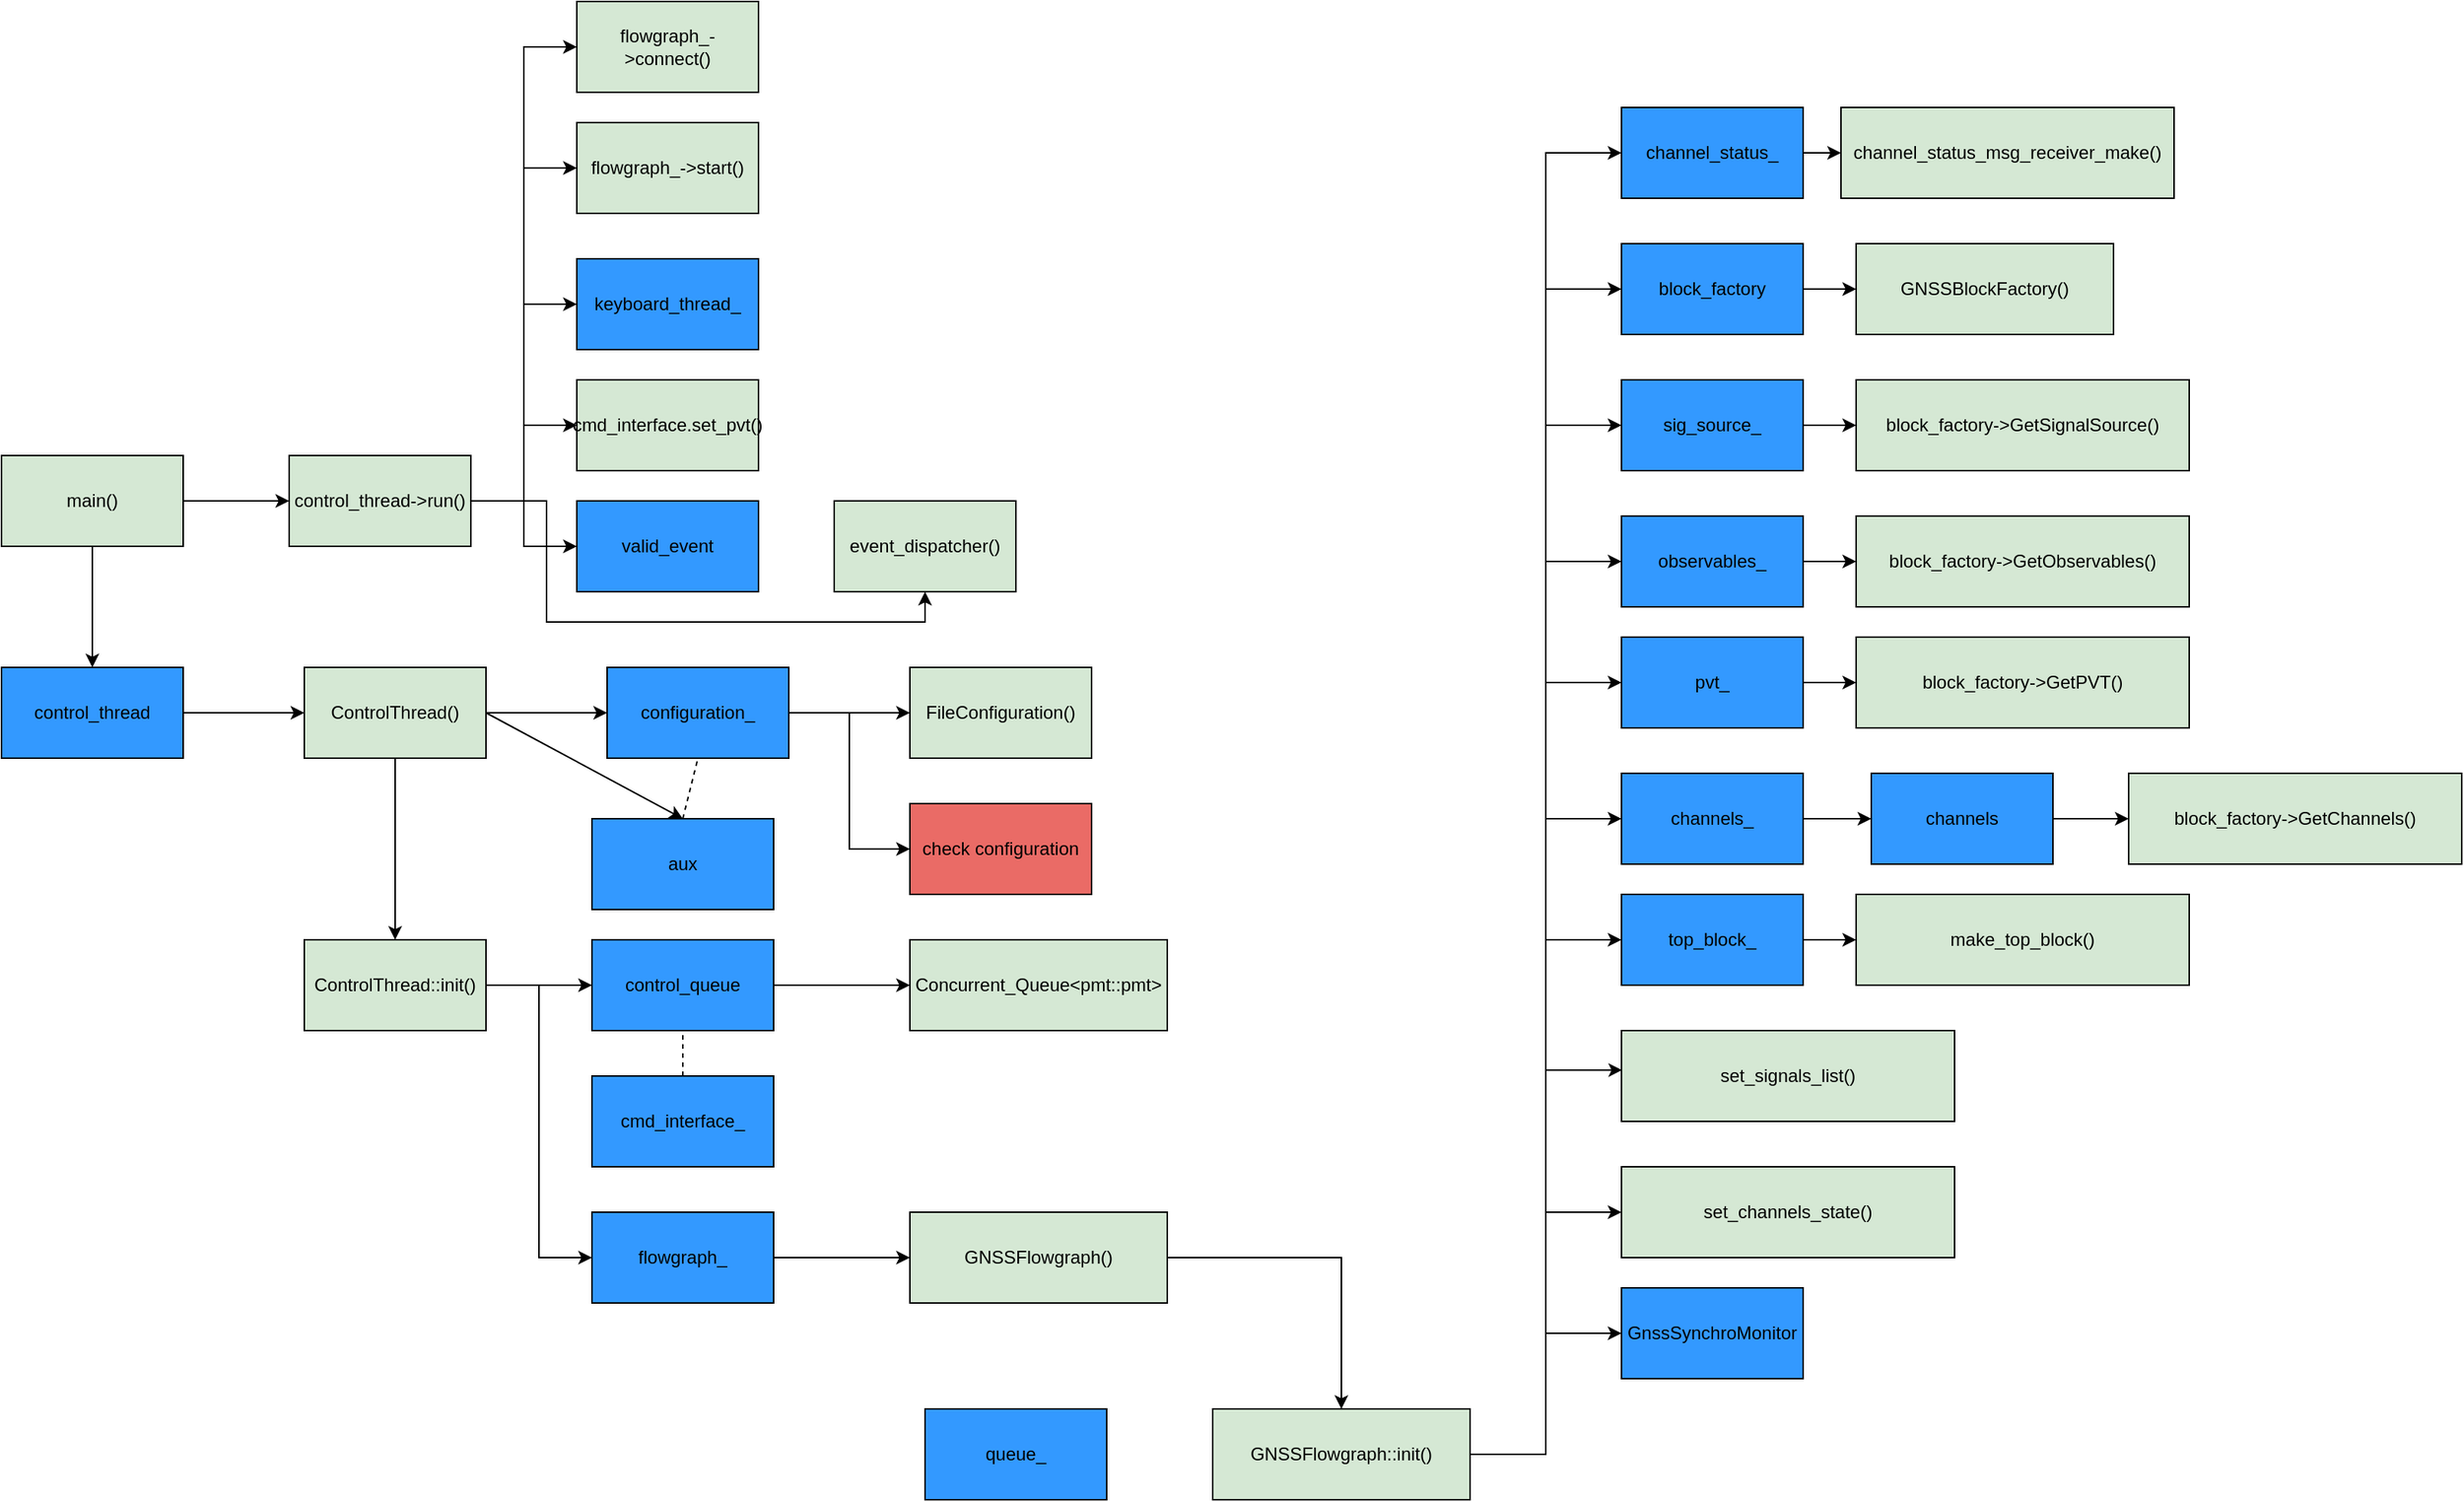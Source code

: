 <mxfile version="20.5.3" type="github">
  <diagram id="GeOgjJa3R1q8z_N-JKQI" name="Page-1">
    <mxGraphModel dx="533" dy="1734" grid="1" gridSize="10" guides="1" tooltips="1" connect="1" arrows="1" fold="1" page="1" pageScale="1" pageWidth="850" pageHeight="1100" math="0" shadow="0">
      <root>
        <mxCell id="0" />
        <mxCell id="1" parent="0" />
        <mxCell id="A1KQ_HArBz8SDr3EdsJI-3" value="" style="edgeStyle=orthogonalEdgeStyle;rounded=0;orthogonalLoop=1;jettySize=auto;html=1;" parent="1" source="A1KQ_HArBz8SDr3EdsJI-1" target="A1KQ_HArBz8SDr3EdsJI-2" edge="1">
          <mxGeometry relative="1" as="geometry" />
        </mxCell>
        <mxCell id="A1KQ_HArBz8SDr3EdsJI-34" style="edgeStyle=orthogonalEdgeStyle;rounded=0;orthogonalLoop=1;jettySize=auto;html=1;exitX=1;exitY=0.5;exitDx=0;exitDy=0;entryX=0;entryY=0.5;entryDx=0;entryDy=0;fontColor=#3399FF;" parent="1" source="A1KQ_HArBz8SDr3EdsJI-1" target="A1KQ_HArBz8SDr3EdsJI-33" edge="1">
          <mxGeometry relative="1" as="geometry" />
        </mxCell>
        <mxCell id="A1KQ_HArBz8SDr3EdsJI-1" value="main()" style="rounded=0;whiteSpace=wrap;html=1;fillColor=#D5E8D4;" parent="1" vertex="1">
          <mxGeometry x="270" y="240" width="120" height="60" as="geometry" />
        </mxCell>
        <mxCell id="A1KQ_HArBz8SDr3EdsJI-5" value="" style="edgeStyle=orthogonalEdgeStyle;rounded=0;orthogonalLoop=1;jettySize=auto;html=1;" parent="1" source="A1KQ_HArBz8SDr3EdsJI-2" target="A1KQ_HArBz8SDr3EdsJI-4" edge="1">
          <mxGeometry relative="1" as="geometry" />
        </mxCell>
        <mxCell id="A1KQ_HArBz8SDr3EdsJI-2" value="control_thread" style="whiteSpace=wrap;html=1;rounded=0;fillColor=#3399FF;" parent="1" vertex="1">
          <mxGeometry x="270" y="380" width="120" height="60" as="geometry" />
        </mxCell>
        <mxCell id="A1KQ_HArBz8SDr3EdsJI-7" value="" style="edgeStyle=orthogonalEdgeStyle;rounded=0;orthogonalLoop=1;jettySize=auto;html=1;" parent="1" source="A1KQ_HArBz8SDr3EdsJI-4" target="A1KQ_HArBz8SDr3EdsJI-6" edge="1">
          <mxGeometry relative="1" as="geometry" />
        </mxCell>
        <mxCell id="A1KQ_HArBz8SDr3EdsJI-21" style="edgeStyle=orthogonalEdgeStyle;rounded=0;orthogonalLoop=1;jettySize=auto;html=1;exitX=0.5;exitY=1;exitDx=0;exitDy=0;entryX=0.5;entryY=0;entryDx=0;entryDy=0;" parent="1" source="A1KQ_HArBz8SDr3EdsJI-4" target="A1KQ_HArBz8SDr3EdsJI-20" edge="1">
          <mxGeometry relative="1" as="geometry" />
        </mxCell>
        <mxCell id="A1KQ_HArBz8SDr3EdsJI-4" value="ControlThread()" style="whiteSpace=wrap;html=1;rounded=0;fillColor=#D5E8D4;" parent="1" vertex="1">
          <mxGeometry x="470" y="380" width="120" height="60" as="geometry" />
        </mxCell>
        <mxCell id="A1KQ_HArBz8SDr3EdsJI-9" value="" style="edgeStyle=orthogonalEdgeStyle;rounded=0;orthogonalLoop=1;jettySize=auto;html=1;" parent="1" source="A1KQ_HArBz8SDr3EdsJI-6" target="A1KQ_HArBz8SDr3EdsJI-8" edge="1">
          <mxGeometry relative="1" as="geometry" />
        </mxCell>
        <mxCell id="A1KQ_HArBz8SDr3EdsJI-19" style="edgeStyle=orthogonalEdgeStyle;rounded=0;orthogonalLoop=1;jettySize=auto;html=1;entryX=0;entryY=0.5;entryDx=0;entryDy=0;" parent="1" source="A1KQ_HArBz8SDr3EdsJI-6" target="A1KQ_HArBz8SDr3EdsJI-18" edge="1">
          <mxGeometry relative="1" as="geometry" />
        </mxCell>
        <mxCell id="A1KQ_HArBz8SDr3EdsJI-6" value="configuration_" style="whiteSpace=wrap;html=1;rounded=0;strokeColor=#000000;fillColor=#3399FF;" parent="1" vertex="1">
          <mxGeometry x="670" y="380" width="120" height="60" as="geometry" />
        </mxCell>
        <mxCell id="A1KQ_HArBz8SDr3EdsJI-8" value="FileConfiguration()" style="whiteSpace=wrap;html=1;rounded=0;fillColor=#D5E8D4;" parent="1" vertex="1">
          <mxGeometry x="870" y="380" width="120" height="60" as="geometry" />
        </mxCell>
        <mxCell id="A1KQ_HArBz8SDr3EdsJI-10" value="aux" style="whiteSpace=wrap;html=1;rounded=0;fillColor=#3399FF;" parent="1" vertex="1">
          <mxGeometry x="660" y="480" width="120" height="60" as="geometry" />
        </mxCell>
        <mxCell id="A1KQ_HArBz8SDr3EdsJI-14" value="" style="endArrow=classic;html=1;rounded=0;exitX=1;exitY=0.5;exitDx=0;exitDy=0;entryX=0.5;entryY=0;entryDx=0;entryDy=0;" parent="1" source="A1KQ_HArBz8SDr3EdsJI-4" target="A1KQ_HArBz8SDr3EdsJI-10" edge="1">
          <mxGeometry width="50" height="50" relative="1" as="geometry">
            <mxPoint x="670" y="470" as="sourcePoint" />
            <mxPoint x="720" y="420" as="targetPoint" />
          </mxGeometry>
        </mxCell>
        <mxCell id="A1KQ_HArBz8SDr3EdsJI-17" value="" style="endArrow=none;dashed=1;html=1;rounded=0;entryX=0.5;entryY=1;entryDx=0;entryDy=0;exitX=0.5;exitY=0;exitDx=0;exitDy=0;" parent="1" source="A1KQ_HArBz8SDr3EdsJI-10" target="A1KQ_HArBz8SDr3EdsJI-6" edge="1">
          <mxGeometry width="50" height="50" relative="1" as="geometry">
            <mxPoint x="670" y="470" as="sourcePoint" />
            <mxPoint x="720" y="420" as="targetPoint" />
          </mxGeometry>
        </mxCell>
        <mxCell id="A1KQ_HArBz8SDr3EdsJI-18" value="check configuration" style="whiteSpace=wrap;html=1;rounded=0;fillColor=#EA6B66;" parent="1" vertex="1">
          <mxGeometry x="870" y="470" width="120" height="60" as="geometry" />
        </mxCell>
        <mxCell id="A1KQ_HArBz8SDr3EdsJI-30" style="edgeStyle=orthogonalEdgeStyle;rounded=0;orthogonalLoop=1;jettySize=auto;html=1;entryX=0;entryY=0.5;entryDx=0;entryDy=0;fontColor=#3399FF;" parent="1" source="A1KQ_HArBz8SDr3EdsJI-20" target="A1KQ_HArBz8SDr3EdsJI-29" edge="1">
          <mxGeometry relative="1" as="geometry" />
        </mxCell>
        <mxCell id="A1KQ_HArBz8SDr3EdsJI-20" value="ControlThread::init()" style="whiteSpace=wrap;html=1;rounded=0;fillColor=#D5E8D4;" parent="1" vertex="1">
          <mxGeometry x="470" y="560" width="120" height="60" as="geometry" />
        </mxCell>
        <mxCell id="A1KQ_HArBz8SDr3EdsJI-25" style="edgeStyle=orthogonalEdgeStyle;rounded=0;orthogonalLoop=1;jettySize=auto;html=1;exitX=1;exitY=0.5;exitDx=0;exitDy=0;entryX=0;entryY=0.5;entryDx=0;entryDy=0;fontColor=#3399FF;" parent="1" source="A1KQ_HArBz8SDr3EdsJI-22" target="A1KQ_HArBz8SDr3EdsJI-24" edge="1">
          <mxGeometry relative="1" as="geometry" />
        </mxCell>
        <mxCell id="A1KQ_HArBz8SDr3EdsJI-22" value="control_queue" style="whiteSpace=wrap;html=1;rounded=0;strokeColor=#000000;fillColor=#3399FF;" parent="1" vertex="1">
          <mxGeometry x="660" y="560" width="120" height="60" as="geometry" />
        </mxCell>
        <mxCell id="A1KQ_HArBz8SDr3EdsJI-23" value="" style="endArrow=classic;html=1;rounded=0;exitX=1;exitY=0.5;exitDx=0;exitDy=0;entryX=0;entryY=0.5;entryDx=0;entryDy=0;" parent="1" source="A1KQ_HArBz8SDr3EdsJI-20" target="A1KQ_HArBz8SDr3EdsJI-22" edge="1">
          <mxGeometry width="50" height="50" relative="1" as="geometry">
            <mxPoint x="630" y="560" as="sourcePoint" />
            <mxPoint x="680" y="510" as="targetPoint" />
          </mxGeometry>
        </mxCell>
        <mxCell id="A1KQ_HArBz8SDr3EdsJI-24" value="Concurrent_Queue&amp;lt;pmt::pmt&amp;gt;" style="whiteSpace=wrap;html=1;rounded=0;fillColor=#D5E8D4;" parent="1" vertex="1">
          <mxGeometry x="870" y="560" width="170" height="60" as="geometry" />
        </mxCell>
        <mxCell id="A1KQ_HArBz8SDr3EdsJI-27" value="cmd_interface_" style="whiteSpace=wrap;html=1;rounded=0;strokeColor=#000000;fillColor=#3399FF;" parent="1" vertex="1">
          <mxGeometry x="660" y="650" width="120" height="60" as="geometry" />
        </mxCell>
        <mxCell id="A1KQ_HArBz8SDr3EdsJI-28" value="" style="endArrow=none;dashed=1;html=1;rounded=0;fontColor=#3399FF;entryX=0.5;entryY=1;entryDx=0;entryDy=0;exitX=0.5;exitY=0;exitDx=0;exitDy=0;" parent="1" source="A1KQ_HArBz8SDr3EdsJI-27" target="A1KQ_HArBz8SDr3EdsJI-22" edge="1">
          <mxGeometry width="50" height="50" relative="1" as="geometry">
            <mxPoint x="670" y="560" as="sourcePoint" />
            <mxPoint x="720" y="510" as="targetPoint" />
          </mxGeometry>
        </mxCell>
        <mxCell id="A1KQ_HArBz8SDr3EdsJI-32" style="edgeStyle=orthogonalEdgeStyle;rounded=0;orthogonalLoop=1;jettySize=auto;html=1;entryX=0;entryY=0.5;entryDx=0;entryDy=0;fontColor=#3399FF;" parent="1" source="A1KQ_HArBz8SDr3EdsJI-29" target="A1KQ_HArBz8SDr3EdsJI-31" edge="1">
          <mxGeometry relative="1" as="geometry" />
        </mxCell>
        <mxCell id="A1KQ_HArBz8SDr3EdsJI-29" value="flowgraph_" style="whiteSpace=wrap;html=1;rounded=0;strokeColor=#000000;fillColor=#3399FF;" parent="1" vertex="1">
          <mxGeometry x="660" y="740" width="120" height="60" as="geometry" />
        </mxCell>
        <mxCell id="0VTmaG_LoNztCyliUrxO-14" style="edgeStyle=orthogonalEdgeStyle;rounded=0;orthogonalLoop=1;jettySize=auto;html=1;entryX=0.5;entryY=0;entryDx=0;entryDy=0;" edge="1" parent="1" source="A1KQ_HArBz8SDr3EdsJI-31" target="0VTmaG_LoNztCyliUrxO-13">
          <mxGeometry relative="1" as="geometry" />
        </mxCell>
        <mxCell id="A1KQ_HArBz8SDr3EdsJI-31" value="GNSSFlowgraph()" style="whiteSpace=wrap;html=1;rounded=0;fillColor=#D5E8D4;" parent="1" vertex="1">
          <mxGeometry x="870" y="740" width="170" height="60" as="geometry" />
        </mxCell>
        <mxCell id="0VTmaG_LoNztCyliUrxO-2" style="edgeStyle=orthogonalEdgeStyle;rounded=0;orthogonalLoop=1;jettySize=auto;html=1;exitX=1;exitY=0.5;exitDx=0;exitDy=0;entryX=0;entryY=0.5;entryDx=0;entryDy=0;" edge="1" parent="1" source="A1KQ_HArBz8SDr3EdsJI-33" target="0VTmaG_LoNztCyliUrxO-1">
          <mxGeometry relative="1" as="geometry" />
        </mxCell>
        <mxCell id="0VTmaG_LoNztCyliUrxO-4" style="edgeStyle=orthogonalEdgeStyle;rounded=0;orthogonalLoop=1;jettySize=auto;html=1;entryX=0;entryY=0.5;entryDx=0;entryDy=0;" edge="1" parent="1" source="A1KQ_HArBz8SDr3EdsJI-33" target="0VTmaG_LoNztCyliUrxO-3">
          <mxGeometry relative="1" as="geometry" />
        </mxCell>
        <mxCell id="0VTmaG_LoNztCyliUrxO-6" style="edgeStyle=orthogonalEdgeStyle;rounded=0;orthogonalLoop=1;jettySize=auto;html=1;entryX=0;entryY=0.5;entryDx=0;entryDy=0;" edge="1" parent="1" source="A1KQ_HArBz8SDr3EdsJI-33" target="0VTmaG_LoNztCyliUrxO-5">
          <mxGeometry relative="1" as="geometry" />
        </mxCell>
        <mxCell id="0VTmaG_LoNztCyliUrxO-8" style="edgeStyle=orthogonalEdgeStyle;rounded=0;orthogonalLoop=1;jettySize=auto;html=1;entryX=0;entryY=0.5;entryDx=0;entryDy=0;" edge="1" parent="1" source="A1KQ_HArBz8SDr3EdsJI-33" target="0VTmaG_LoNztCyliUrxO-7">
          <mxGeometry relative="1" as="geometry" />
        </mxCell>
        <mxCell id="0VTmaG_LoNztCyliUrxO-10" style="edgeStyle=orthogonalEdgeStyle;rounded=0;orthogonalLoop=1;jettySize=auto;html=1;entryX=0;entryY=0.5;entryDx=0;entryDy=0;" edge="1" parent="1" source="A1KQ_HArBz8SDr3EdsJI-33" target="0VTmaG_LoNztCyliUrxO-9">
          <mxGeometry relative="1" as="geometry" />
        </mxCell>
        <mxCell id="0VTmaG_LoNztCyliUrxO-12" style="edgeStyle=orthogonalEdgeStyle;rounded=0;orthogonalLoop=1;jettySize=auto;html=1;entryX=0.5;entryY=1;entryDx=0;entryDy=0;" edge="1" parent="1" source="A1KQ_HArBz8SDr3EdsJI-33" target="0VTmaG_LoNztCyliUrxO-11">
          <mxGeometry relative="1" as="geometry">
            <Array as="points">
              <mxPoint x="630" y="270" />
              <mxPoint x="630" y="350" />
              <mxPoint x="880" y="350" />
            </Array>
          </mxGeometry>
        </mxCell>
        <mxCell id="A1KQ_HArBz8SDr3EdsJI-33" value="control_thread-&amp;gt;run()" style="whiteSpace=wrap;html=1;rounded=0;fillColor=#D5E8D4;" parent="1" vertex="1">
          <mxGeometry x="460" y="240" width="120" height="60" as="geometry" />
        </mxCell>
        <mxCell id="0VTmaG_LoNztCyliUrxO-1" value="flowgraph_-&amp;gt;connect()" style="whiteSpace=wrap;html=1;rounded=0;fillColor=#D5E8D4;" vertex="1" parent="1">
          <mxGeometry x="650" y="-60" width="120" height="60" as="geometry" />
        </mxCell>
        <mxCell id="0VTmaG_LoNztCyliUrxO-3" value="flowgraph_-&amp;gt;start()" style="whiteSpace=wrap;html=1;rounded=0;fillColor=#D5E8D4;" vertex="1" parent="1">
          <mxGeometry x="650" y="20" width="120" height="60" as="geometry" />
        </mxCell>
        <mxCell id="0VTmaG_LoNztCyliUrxO-5" value="keyboard_thread_" style="whiteSpace=wrap;html=1;rounded=0;strokeColor=#000000;fillColor=#3399FF;" vertex="1" parent="1">
          <mxGeometry x="650" y="110" width="120" height="60" as="geometry" />
        </mxCell>
        <mxCell id="0VTmaG_LoNztCyliUrxO-7" value="cmd_interface.set_pvt()" style="whiteSpace=wrap;html=1;rounded=0;fillColor=#D5E8D4;" vertex="1" parent="1">
          <mxGeometry x="650" y="190" width="120" height="60" as="geometry" />
        </mxCell>
        <mxCell id="0VTmaG_LoNztCyliUrxO-9" value="valid_event" style="whiteSpace=wrap;html=1;rounded=0;strokeColor=#000000;fillColor=#3399FF;" vertex="1" parent="1">
          <mxGeometry x="650" y="270" width="120" height="60" as="geometry" />
        </mxCell>
        <mxCell id="0VTmaG_LoNztCyliUrxO-11" value="event_dispatcher()" style="whiteSpace=wrap;html=1;rounded=0;fillColor=#D5E8D4;" vertex="1" parent="1">
          <mxGeometry x="820" y="270" width="120" height="60" as="geometry" />
        </mxCell>
        <mxCell id="0VTmaG_LoNztCyliUrxO-21" style="edgeStyle=orthogonalEdgeStyle;rounded=0;orthogonalLoop=1;jettySize=auto;html=1;entryX=0;entryY=0.5;entryDx=0;entryDy=0;" edge="1" parent="1" source="0VTmaG_LoNztCyliUrxO-13" target="0VTmaG_LoNztCyliUrxO-17">
          <mxGeometry relative="1" as="geometry" />
        </mxCell>
        <mxCell id="0VTmaG_LoNztCyliUrxO-27" style="edgeStyle=orthogonalEdgeStyle;rounded=0;orthogonalLoop=1;jettySize=auto;html=1;entryX=0;entryY=0.5;entryDx=0;entryDy=0;" edge="1" parent="1" source="0VTmaG_LoNztCyliUrxO-13" target="0VTmaG_LoNztCyliUrxO-24">
          <mxGeometry relative="1" as="geometry" />
        </mxCell>
        <mxCell id="0VTmaG_LoNztCyliUrxO-35" style="edgeStyle=orthogonalEdgeStyle;rounded=0;orthogonalLoop=1;jettySize=auto;html=1;entryX=0;entryY=0.5;entryDx=0;entryDy=0;" edge="1" parent="1" source="0VTmaG_LoNztCyliUrxO-13" target="0VTmaG_LoNztCyliUrxO-30">
          <mxGeometry relative="1" as="geometry" />
        </mxCell>
        <mxCell id="0VTmaG_LoNztCyliUrxO-39" style="edgeStyle=orthogonalEdgeStyle;rounded=0;orthogonalLoop=1;jettySize=auto;html=1;entryX=0;entryY=0.5;entryDx=0;entryDy=0;" edge="1" parent="1" source="0VTmaG_LoNztCyliUrxO-13" target="0VTmaG_LoNztCyliUrxO-36">
          <mxGeometry relative="1" as="geometry" />
        </mxCell>
        <mxCell id="0VTmaG_LoNztCyliUrxO-41" style="edgeStyle=orthogonalEdgeStyle;rounded=0;orthogonalLoop=1;jettySize=auto;html=1;entryX=0;entryY=0.5;entryDx=0;entryDy=0;" edge="1" parent="1" source="0VTmaG_LoNztCyliUrxO-13" target="0VTmaG_LoNztCyliUrxO-15">
          <mxGeometry relative="1" as="geometry" />
        </mxCell>
        <mxCell id="0VTmaG_LoNztCyliUrxO-42" style="edgeStyle=orthogonalEdgeStyle;rounded=0;orthogonalLoop=1;jettySize=auto;html=1;entryX=0;entryY=0.5;entryDx=0;entryDy=0;" edge="1" parent="1" source="0VTmaG_LoNztCyliUrxO-13" target="0VTmaG_LoNztCyliUrxO-40">
          <mxGeometry relative="1" as="geometry" />
        </mxCell>
        <mxCell id="0VTmaG_LoNztCyliUrxO-47" style="edgeStyle=orthogonalEdgeStyle;rounded=0;orthogonalLoop=1;jettySize=auto;html=1;entryX=0;entryY=0.5;entryDx=0;entryDy=0;" edge="1" parent="1" source="0VTmaG_LoNztCyliUrxO-13" target="0VTmaG_LoNztCyliUrxO-44">
          <mxGeometry relative="1" as="geometry" />
        </mxCell>
        <mxCell id="0VTmaG_LoNztCyliUrxO-52" style="edgeStyle=orthogonalEdgeStyle;rounded=0;orthogonalLoop=1;jettySize=auto;html=1;entryX=0.002;entryY=0.435;entryDx=0;entryDy=0;entryPerimeter=0;" edge="1" parent="1" source="0VTmaG_LoNztCyliUrxO-13" target="0VTmaG_LoNztCyliUrxO-51">
          <mxGeometry relative="1" as="geometry" />
        </mxCell>
        <mxCell id="0VTmaG_LoNztCyliUrxO-54" style="edgeStyle=orthogonalEdgeStyle;rounded=0;orthogonalLoop=1;jettySize=auto;html=1;entryX=0;entryY=0.5;entryDx=0;entryDy=0;" edge="1" parent="1" source="0VTmaG_LoNztCyliUrxO-13" target="0VTmaG_LoNztCyliUrxO-53">
          <mxGeometry relative="1" as="geometry" />
        </mxCell>
        <mxCell id="0VTmaG_LoNztCyliUrxO-56" style="edgeStyle=orthogonalEdgeStyle;rounded=0;orthogonalLoop=1;jettySize=auto;html=1;entryX=0;entryY=0.5;entryDx=0;entryDy=0;" edge="1" parent="1" source="0VTmaG_LoNztCyliUrxO-13" target="0VTmaG_LoNztCyliUrxO-55">
          <mxGeometry relative="1" as="geometry" />
        </mxCell>
        <mxCell id="0VTmaG_LoNztCyliUrxO-13" value="GNSSFlowgraph::init()" style="whiteSpace=wrap;html=1;rounded=0;fillColor=#D5E8D4;" vertex="1" parent="1">
          <mxGeometry x="1070" y="870" width="170" height="60" as="geometry" />
        </mxCell>
        <mxCell id="0VTmaG_LoNztCyliUrxO-22" style="edgeStyle=orthogonalEdgeStyle;rounded=0;orthogonalLoop=1;jettySize=auto;html=1;entryX=0;entryY=0.5;entryDx=0;entryDy=0;" edge="1" parent="1" source="0VTmaG_LoNztCyliUrxO-15" target="0VTmaG_LoNztCyliUrxO-16">
          <mxGeometry relative="1" as="geometry" />
        </mxCell>
        <mxCell id="0VTmaG_LoNztCyliUrxO-15" value="block_factory" style="whiteSpace=wrap;html=1;rounded=0;strokeColor=#000000;fillColor=#3399FF;" vertex="1" parent="1">
          <mxGeometry x="1340" y="100" width="120" height="60" as="geometry" />
        </mxCell>
        <mxCell id="0VTmaG_LoNztCyliUrxO-16" value="GNSSBlockFactory()" style="whiteSpace=wrap;html=1;rounded=0;fillColor=#D5E8D4;" vertex="1" parent="1">
          <mxGeometry x="1495" y="100" width="170" height="60" as="geometry" />
        </mxCell>
        <mxCell id="0VTmaG_LoNztCyliUrxO-23" style="edgeStyle=orthogonalEdgeStyle;rounded=0;orthogonalLoop=1;jettySize=auto;html=1;entryX=0;entryY=0.5;entryDx=0;entryDy=0;" edge="1" parent="1" source="0VTmaG_LoNztCyliUrxO-17" target="0VTmaG_LoNztCyliUrxO-18">
          <mxGeometry relative="1" as="geometry" />
        </mxCell>
        <mxCell id="0VTmaG_LoNztCyliUrxO-17" value="channel_status_" style="whiteSpace=wrap;html=1;rounded=0;strokeColor=#000000;fillColor=#3399FF;" vertex="1" parent="1">
          <mxGeometry x="1340" y="10" width="120" height="60" as="geometry" />
        </mxCell>
        <mxCell id="0VTmaG_LoNztCyliUrxO-18" value="channel_status_msg_receiver_make()" style="whiteSpace=wrap;html=1;rounded=0;fillColor=#D5E8D4;" vertex="1" parent="1">
          <mxGeometry x="1485" y="10" width="220" height="60" as="geometry" />
        </mxCell>
        <mxCell id="0VTmaG_LoNztCyliUrxO-29" style="edgeStyle=orthogonalEdgeStyle;rounded=0;orthogonalLoop=1;jettySize=auto;html=1;entryX=0;entryY=0.5;entryDx=0;entryDy=0;" edge="1" parent="1" source="0VTmaG_LoNztCyliUrxO-24" target="0VTmaG_LoNztCyliUrxO-25">
          <mxGeometry relative="1" as="geometry" />
        </mxCell>
        <mxCell id="0VTmaG_LoNztCyliUrxO-24" value="sig_source_" style="whiteSpace=wrap;html=1;rounded=0;strokeColor=#000000;fillColor=#3399FF;" vertex="1" parent="1">
          <mxGeometry x="1340" y="190" width="120" height="60" as="geometry" />
        </mxCell>
        <mxCell id="0VTmaG_LoNztCyliUrxO-25" value="block_factory-&amp;gt;GetSignalSource()" style="whiteSpace=wrap;html=1;rounded=0;fillColor=#D5E8D4;" vertex="1" parent="1">
          <mxGeometry x="1495" y="190" width="220" height="60" as="geometry" />
        </mxCell>
        <mxCell id="0VTmaG_LoNztCyliUrxO-32" style="edgeStyle=orthogonalEdgeStyle;rounded=0;orthogonalLoop=1;jettySize=auto;html=1;entryX=0;entryY=0.5;entryDx=0;entryDy=0;" edge="1" parent="1" source="0VTmaG_LoNztCyliUrxO-30" target="0VTmaG_LoNztCyliUrxO-31">
          <mxGeometry relative="1" as="geometry" />
        </mxCell>
        <mxCell id="0VTmaG_LoNztCyliUrxO-30" value="observables_" style="whiteSpace=wrap;html=1;rounded=0;strokeColor=#000000;fillColor=#3399FF;" vertex="1" parent="1">
          <mxGeometry x="1340" y="280" width="120" height="60" as="geometry" />
        </mxCell>
        <mxCell id="0VTmaG_LoNztCyliUrxO-31" value="block_factory-&amp;gt;GetObservables()" style="whiteSpace=wrap;html=1;rounded=0;fillColor=#D5E8D4;" vertex="1" parent="1">
          <mxGeometry x="1495" y="280" width="220" height="60" as="geometry" />
        </mxCell>
        <mxCell id="0VTmaG_LoNztCyliUrxO-38" style="edgeStyle=orthogonalEdgeStyle;rounded=0;orthogonalLoop=1;jettySize=auto;html=1;entryX=0;entryY=0.5;entryDx=0;entryDy=0;" edge="1" parent="1" source="0VTmaG_LoNztCyliUrxO-36" target="0VTmaG_LoNztCyliUrxO-37">
          <mxGeometry relative="1" as="geometry" />
        </mxCell>
        <mxCell id="0VTmaG_LoNztCyliUrxO-36" value="pvt_" style="whiteSpace=wrap;html=1;rounded=0;strokeColor=#000000;fillColor=#3399FF;" vertex="1" parent="1">
          <mxGeometry x="1340" y="360" width="120" height="60" as="geometry" />
        </mxCell>
        <mxCell id="0VTmaG_LoNztCyliUrxO-37" value="block_factory-&amp;gt;GetPVT()" style="whiteSpace=wrap;html=1;rounded=0;fillColor=#D5E8D4;" vertex="1" parent="1">
          <mxGeometry x="1495" y="360" width="220" height="60" as="geometry" />
        </mxCell>
        <mxCell id="0VTmaG_LoNztCyliUrxO-50" style="edgeStyle=orthogonalEdgeStyle;rounded=0;orthogonalLoop=1;jettySize=auto;html=1;entryX=0;entryY=0.5;entryDx=0;entryDy=0;" edge="1" parent="1" source="0VTmaG_LoNztCyliUrxO-40" target="0VTmaG_LoNztCyliUrxO-43">
          <mxGeometry relative="1" as="geometry" />
        </mxCell>
        <mxCell id="0VTmaG_LoNztCyliUrxO-40" value="top_block_" style="whiteSpace=wrap;html=1;rounded=0;strokeColor=#000000;fillColor=#3399FF;" vertex="1" parent="1">
          <mxGeometry x="1340" y="530" width="120" height="60" as="geometry" />
        </mxCell>
        <mxCell id="0VTmaG_LoNztCyliUrxO-43" value="make_top_block()" style="whiteSpace=wrap;html=1;rounded=0;fillColor=#D5E8D4;" vertex="1" parent="1">
          <mxGeometry x="1495" y="530" width="220" height="60" as="geometry" />
        </mxCell>
        <mxCell id="0VTmaG_LoNztCyliUrxO-48" style="edgeStyle=orthogonalEdgeStyle;rounded=0;orthogonalLoop=1;jettySize=auto;html=1;entryX=0;entryY=0.5;entryDx=0;entryDy=0;" edge="1" parent="1" source="0VTmaG_LoNztCyliUrxO-44" target="0VTmaG_LoNztCyliUrxO-45">
          <mxGeometry relative="1" as="geometry" />
        </mxCell>
        <mxCell id="0VTmaG_LoNztCyliUrxO-44" value="channels_" style="whiteSpace=wrap;html=1;rounded=0;strokeColor=#000000;fillColor=#3399FF;" vertex="1" parent="1">
          <mxGeometry x="1340" y="450" width="120" height="60" as="geometry" />
        </mxCell>
        <mxCell id="0VTmaG_LoNztCyliUrxO-49" style="edgeStyle=orthogonalEdgeStyle;rounded=0;orthogonalLoop=1;jettySize=auto;html=1;entryX=0;entryY=0.5;entryDx=0;entryDy=0;" edge="1" parent="1" source="0VTmaG_LoNztCyliUrxO-45" target="0VTmaG_LoNztCyliUrxO-46">
          <mxGeometry relative="1" as="geometry" />
        </mxCell>
        <mxCell id="0VTmaG_LoNztCyliUrxO-45" value="channels" style="whiteSpace=wrap;html=1;rounded=0;strokeColor=#000000;fillColor=#3399FF;" vertex="1" parent="1">
          <mxGeometry x="1505" y="450" width="120" height="60" as="geometry" />
        </mxCell>
        <mxCell id="0VTmaG_LoNztCyliUrxO-46" value="block_factory-&amp;gt;GetChannels()" style="whiteSpace=wrap;html=1;rounded=0;fillColor=#D5E8D4;" vertex="1" parent="1">
          <mxGeometry x="1675" y="450" width="220" height="60" as="geometry" />
        </mxCell>
        <mxCell id="0VTmaG_LoNztCyliUrxO-51" value="set_signals_list()" style="whiteSpace=wrap;html=1;rounded=0;fillColor=#D5E8D4;" vertex="1" parent="1">
          <mxGeometry x="1340" y="620" width="220" height="60" as="geometry" />
        </mxCell>
        <mxCell id="0VTmaG_LoNztCyliUrxO-53" value="set_channels_state()" style="whiteSpace=wrap;html=1;rounded=0;fillColor=#D5E8D4;" vertex="1" parent="1">
          <mxGeometry x="1340" y="710" width="220" height="60" as="geometry" />
        </mxCell>
        <mxCell id="0VTmaG_LoNztCyliUrxO-55" value="GnssSynchroMonitor" style="whiteSpace=wrap;html=1;rounded=0;strokeColor=#000000;fillColor=#3399FF;" vertex="1" parent="1">
          <mxGeometry x="1340" y="790" width="120" height="60" as="geometry" />
        </mxCell>
        <mxCell id="0VTmaG_LoNztCyliUrxO-57" value="queue_" style="whiteSpace=wrap;html=1;rounded=0;strokeColor=#000000;fillColor=#3399FF;" vertex="1" parent="1">
          <mxGeometry x="880" y="870" width="120" height="60" as="geometry" />
        </mxCell>
      </root>
    </mxGraphModel>
  </diagram>
</mxfile>
